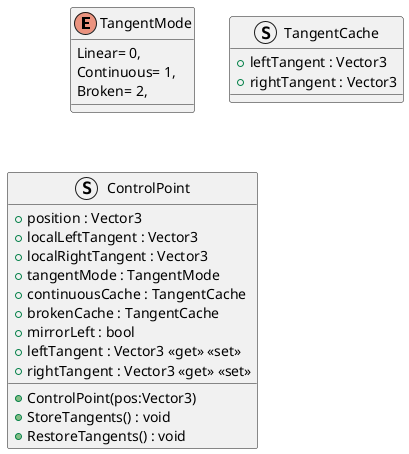 @startuml
enum TangentMode {
    Linear= 0,
    Continuous= 1,
    Broken= 2,
}
struct TangentCache {
    + leftTangent : Vector3
    + rightTangent : Vector3
}
struct ControlPoint {
    + position : Vector3
    + localLeftTangent : Vector3
    + localRightTangent : Vector3
    + tangentMode : TangentMode
    + continuousCache : TangentCache
    + brokenCache : TangentCache
    + mirrorLeft : bool
    + ControlPoint(pos:Vector3)
    + leftTangent : Vector3 <<get>> <<set>>
    + rightTangent : Vector3 <<get>> <<set>>
    + StoreTangents() : void
    + RestoreTangents() : void
}
@enduml
